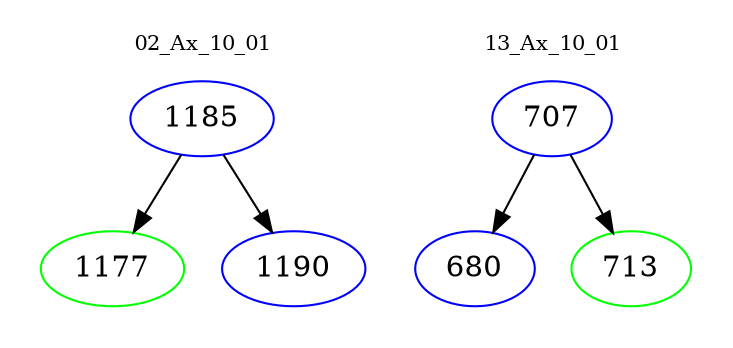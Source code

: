 digraph{
subgraph cluster_0 {
color = white
label = "02_Ax_10_01";
fontsize=10;
T0_1185 [label="1185", color="blue"]
T0_1185 -> T0_1177 [color="black"]
T0_1177 [label="1177", color="green"]
T0_1185 -> T0_1190 [color="black"]
T0_1190 [label="1190", color="blue"]
}
subgraph cluster_1 {
color = white
label = "13_Ax_10_01";
fontsize=10;
T1_707 [label="707", color="blue"]
T1_707 -> T1_680 [color="black"]
T1_680 [label="680", color="blue"]
T1_707 -> T1_713 [color="black"]
T1_713 [label="713", color="green"]
}
}
